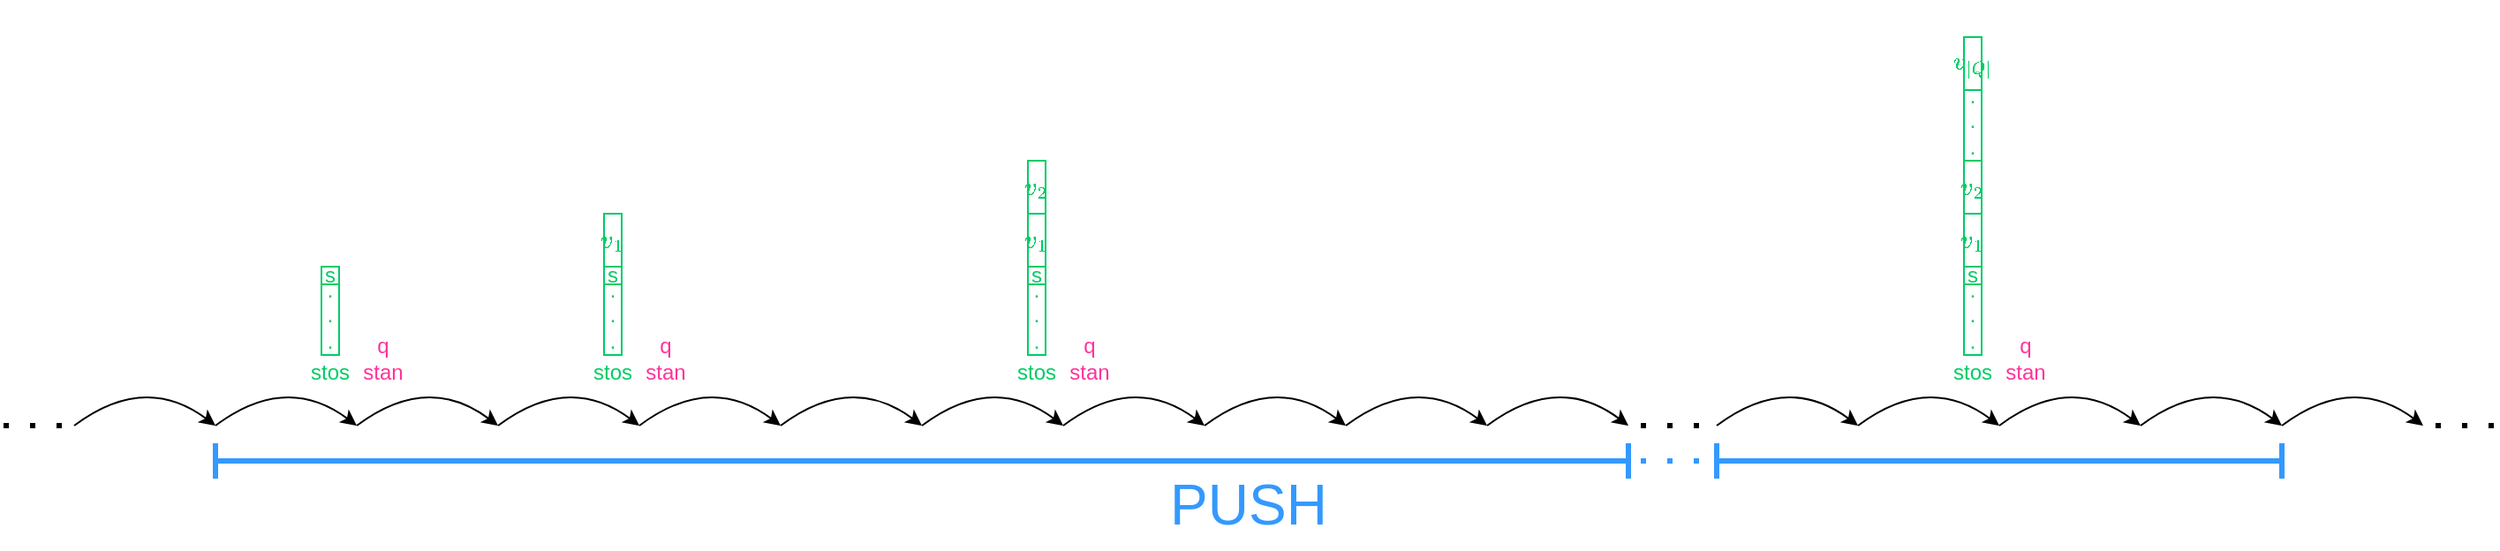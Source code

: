 <mxfile version="21.3.7" type="device">
  <diagram name="Page-1" id="bhvJnVRrWcaVfPpRuHXv">
    <mxGraphModel dx="1938" dy="1774" grid="1" gridSize="10" guides="1" tooltips="1" connect="1" arrows="1" fold="1" page="1" pageScale="1" pageWidth="850" pageHeight="1100" math="1" shadow="0">
      <root>
        <mxCell id="0" />
        <mxCell id="1" parent="0" />
        <mxCell id="uCDrTCdRoboydZvZlyPO-1" value="" style="endArrow=classic;html=1;curved=1;" parent="1" edge="1">
          <mxGeometry width="50" height="50" relative="1" as="geometry">
            <mxPoint x="40" y="220" as="sourcePoint" />
            <mxPoint x="120" y="220" as="targetPoint" />
            <Array as="points">
              <mxPoint x="80" y="190" />
            </Array>
          </mxGeometry>
        </mxCell>
        <mxCell id="uCDrTCdRoboydZvZlyPO-2" value="" style="endArrow=none;dashed=1;html=1;dashPattern=1 4;strokeWidth=3;rounded=0;" parent="1" edge="1">
          <mxGeometry width="50" height="50" relative="1" as="geometry">
            <mxPoint y="220" as="sourcePoint" />
            <mxPoint x="40" y="220" as="targetPoint" />
          </mxGeometry>
        </mxCell>
        <mxCell id="uCDrTCdRoboydZvZlyPO-3" value="" style="endArrow=classic;html=1;curved=1;" parent="1" edge="1">
          <mxGeometry width="50" height="50" relative="1" as="geometry">
            <mxPoint x="120" y="220" as="sourcePoint" />
            <mxPoint x="200" y="220" as="targetPoint" />
            <Array as="points">
              <mxPoint x="160" y="190" />
            </Array>
          </mxGeometry>
        </mxCell>
        <mxCell id="uCDrTCdRoboydZvZlyPO-4" value="" style="endArrow=classic;html=1;curved=1;" parent="1" edge="1">
          <mxGeometry width="50" height="50" relative="1" as="geometry">
            <mxPoint x="200" y="220" as="sourcePoint" />
            <mxPoint x="280" y="220" as="targetPoint" />
            <Array as="points">
              <mxPoint x="240" y="190" />
            </Array>
          </mxGeometry>
        </mxCell>
        <mxCell id="uCDrTCdRoboydZvZlyPO-5" value="" style="endArrow=classic;html=1;curved=1;" parent="1" edge="1">
          <mxGeometry width="50" height="50" relative="1" as="geometry">
            <mxPoint x="280" y="220" as="sourcePoint" />
            <mxPoint x="360" y="220" as="targetPoint" />
            <Array as="points">
              <mxPoint x="320" y="190" />
            </Array>
          </mxGeometry>
        </mxCell>
        <mxCell id="uCDrTCdRoboydZvZlyPO-6" value="" style="endArrow=classic;html=1;curved=1;" parent="1" edge="1">
          <mxGeometry width="50" height="50" relative="1" as="geometry">
            <mxPoint x="360" y="220" as="sourcePoint" />
            <mxPoint x="440" y="220" as="targetPoint" />
            <Array as="points">
              <mxPoint x="400" y="190" />
            </Array>
          </mxGeometry>
        </mxCell>
        <mxCell id="uCDrTCdRoboydZvZlyPO-7" value="" style="endArrow=classic;html=1;curved=1;" parent="1" edge="1">
          <mxGeometry width="50" height="50" relative="1" as="geometry">
            <mxPoint x="440" y="220" as="sourcePoint" />
            <mxPoint x="520" y="220" as="targetPoint" />
            <Array as="points">
              <mxPoint x="480" y="190" />
            </Array>
          </mxGeometry>
        </mxCell>
        <mxCell id="uCDrTCdRoboydZvZlyPO-8" value="" style="endArrow=classic;html=1;curved=1;" parent="1" edge="1">
          <mxGeometry width="50" height="50" relative="1" as="geometry">
            <mxPoint x="520" y="220" as="sourcePoint" />
            <mxPoint x="600" y="220" as="targetPoint" />
            <Array as="points">
              <mxPoint x="560" y="190" />
            </Array>
          </mxGeometry>
        </mxCell>
        <mxCell id="uCDrTCdRoboydZvZlyPO-9" value="" style="endArrow=classic;html=1;curved=1;" parent="1" edge="1">
          <mxGeometry width="50" height="50" relative="1" as="geometry">
            <mxPoint x="600" y="220" as="sourcePoint" />
            <mxPoint x="680" y="220" as="targetPoint" />
            <Array as="points">
              <mxPoint x="640" y="190" />
            </Array>
          </mxGeometry>
        </mxCell>
        <mxCell id="uCDrTCdRoboydZvZlyPO-10" value="" style="endArrow=classic;html=1;curved=1;" parent="1" edge="1">
          <mxGeometry width="50" height="50" relative="1" as="geometry">
            <mxPoint x="680" y="220" as="sourcePoint" />
            <mxPoint x="760" y="220" as="targetPoint" />
            <Array as="points">
              <mxPoint x="720" y="190" />
            </Array>
          </mxGeometry>
        </mxCell>
        <mxCell id="uCDrTCdRoboydZvZlyPO-11" value="" style="endArrow=classic;html=1;curved=1;" parent="1" edge="1">
          <mxGeometry width="50" height="50" relative="1" as="geometry">
            <mxPoint x="760" y="220" as="sourcePoint" />
            <mxPoint x="840" y="220" as="targetPoint" />
            <Array as="points">
              <mxPoint x="800" y="190" />
            </Array>
          </mxGeometry>
        </mxCell>
        <mxCell id="uCDrTCdRoboydZvZlyPO-12" value="" style="endArrow=classic;html=1;curved=1;" parent="1" edge="1">
          <mxGeometry width="50" height="50" relative="1" as="geometry">
            <mxPoint x="840" y="220" as="sourcePoint" />
            <mxPoint x="920" y="220" as="targetPoint" />
            <Array as="points">
              <mxPoint x="880" y="190" />
            </Array>
          </mxGeometry>
        </mxCell>
        <mxCell id="uCDrTCdRoboydZvZlyPO-13" value="" style="endArrow=classic;html=1;curved=1;" parent="1" edge="1">
          <mxGeometry width="50" height="50" relative="1" as="geometry">
            <mxPoint x="970" y="220" as="sourcePoint" />
            <mxPoint x="1050" y="220" as="targetPoint" />
            <Array as="points">
              <mxPoint x="1010" y="190" />
            </Array>
          </mxGeometry>
        </mxCell>
        <mxCell id="uCDrTCdRoboydZvZlyPO-14" value="" style="endArrow=classic;html=1;curved=1;" parent="1" edge="1">
          <mxGeometry width="50" height="50" relative="1" as="geometry">
            <mxPoint x="1050" y="220" as="sourcePoint" />
            <mxPoint x="1130" y="220" as="targetPoint" />
            <Array as="points">
              <mxPoint x="1090" y="190" />
            </Array>
          </mxGeometry>
        </mxCell>
        <mxCell id="uCDrTCdRoboydZvZlyPO-15" value="" style="endArrow=classic;html=1;curved=1;" parent="1" edge="1">
          <mxGeometry width="50" height="50" relative="1" as="geometry">
            <mxPoint x="1130" y="220" as="sourcePoint" />
            <mxPoint x="1210" y="220" as="targetPoint" />
            <Array as="points">
              <mxPoint x="1170" y="190" />
            </Array>
          </mxGeometry>
        </mxCell>
        <mxCell id="uCDrTCdRoboydZvZlyPO-16" value="" style="endArrow=classic;html=1;curved=1;" parent="1" edge="1">
          <mxGeometry width="50" height="50" relative="1" as="geometry">
            <mxPoint x="1210" y="220" as="sourcePoint" />
            <mxPoint x="1290" y="220" as="targetPoint" />
            <Array as="points">
              <mxPoint x="1250" y="190" />
            </Array>
          </mxGeometry>
        </mxCell>
        <mxCell id="uCDrTCdRoboydZvZlyPO-17" value="" style="endArrow=classic;html=1;curved=1;" parent="1" edge="1">
          <mxGeometry width="50" height="50" relative="1" as="geometry">
            <mxPoint x="1290" y="220" as="sourcePoint" />
            <mxPoint x="1370" y="220" as="targetPoint" />
            <Array as="points">
              <mxPoint x="1330" y="190" />
            </Array>
          </mxGeometry>
        </mxCell>
        <mxCell id="uCDrTCdRoboydZvZlyPO-18" value="" style="endArrow=none;dashed=1;html=1;dashPattern=1 4;strokeWidth=3;rounded=0;" parent="1" edge="1">
          <mxGeometry width="50" height="50" relative="1" as="geometry">
            <mxPoint x="1410" y="220" as="sourcePoint" />
            <mxPoint x="1370" y="220" as="targetPoint" />
          </mxGeometry>
        </mxCell>
        <mxCell id="uCDrTCdRoboydZvZlyPO-21" value="" style="shape=crossbar;whiteSpace=wrap;html=1;rounded=1;strokeWidth=3;strokeColor=#3399FF;" parent="1" vertex="1">
          <mxGeometry x="120" y="230" width="800" height="20" as="geometry" />
        </mxCell>
        <mxCell id="uCDrTCdRoboydZvZlyPO-22" value="PUSH" style="text;html=1;strokeColor=none;fillColor=none;align=center;verticalAlign=middle;whiteSpace=wrap;rounded=0;fontSize=32;fontColor=#3399FF;" parent="1" vertex="1">
          <mxGeometry x="640" y="240" width="130" height="50" as="geometry" />
        </mxCell>
        <mxCell id="uCDrTCdRoboydZvZlyPO-24" value="·&lt;br style=&quot;font-size: 12px;&quot;&gt;·&lt;br style=&quot;font-size: 12px;&quot;&gt;·" style="rounded=0;whiteSpace=wrap;html=1;strokeColor=#00CC66;labelBackgroundColor=none;fontColor=#00CC66;fontSize=12;" parent="1" vertex="1">
          <mxGeometry x="180" y="140" width="10" height="40" as="geometry" />
        </mxCell>
        <mxCell id="uCDrTCdRoboydZvZlyPO-25" value="s" style="rounded=0;whiteSpace=wrap;html=1;strokeColor=#00CC66;labelBackgroundColor=none;fontColor=#00CC66;fontSize=12;" parent="1" vertex="1">
          <mxGeometry x="180" y="130" width="10" height="10" as="geometry" />
        </mxCell>
        <mxCell id="uCDrTCdRoboydZvZlyPO-26" value="stos" style="text;html=1;strokeColor=none;fillColor=none;align=center;verticalAlign=middle;whiteSpace=wrap;rounded=0;fontColor=#00CC66;fontSize=12;" parent="1" vertex="1">
          <mxGeometry x="170" y="180" width="30" height="20" as="geometry" />
        </mxCell>
        <mxCell id="uCDrTCdRoboydZvZlyPO-27" value="stan" style="text;html=1;strokeColor=none;fillColor=none;align=center;verticalAlign=middle;whiteSpace=wrap;rounded=0;fontColor=#FF3399;fontSize=12;" parent="1" vertex="1">
          <mxGeometry x="200" y="180" width="30" height="20" as="geometry" />
        </mxCell>
        <mxCell id="uCDrTCdRoboydZvZlyPO-28" value="q" style="text;html=1;strokeColor=none;fillColor=none;align=center;verticalAlign=middle;whiteSpace=wrap;rounded=0;fontColor=#FF3399;fontSize=12;" parent="1" vertex="1">
          <mxGeometry x="210" y="170" width="10" height="10" as="geometry" />
        </mxCell>
        <mxCell id="uCDrTCdRoboydZvZlyPO-30" value="·&lt;br style=&quot;font-size: 12px;&quot;&gt;·&lt;br style=&quot;font-size: 12px;&quot;&gt;·" style="rounded=0;whiteSpace=wrap;html=1;strokeColor=#00CC66;labelBackgroundColor=none;fontColor=#00CC66;fontSize=12;" parent="1" vertex="1">
          <mxGeometry x="340" y="140" width="10" height="40" as="geometry" />
        </mxCell>
        <mxCell id="uCDrTCdRoboydZvZlyPO-31" value="s" style="rounded=0;whiteSpace=wrap;html=1;strokeColor=#00CC66;labelBackgroundColor=none;fontColor=#00CC66;fontSize=12;" parent="1" vertex="1">
          <mxGeometry x="340" y="130" width="10" height="10" as="geometry" />
        </mxCell>
        <mxCell id="uCDrTCdRoboydZvZlyPO-32" value="stos" style="text;html=1;strokeColor=none;fillColor=none;align=center;verticalAlign=middle;whiteSpace=wrap;rounded=0;fontColor=#00CC66;fontSize=12;" parent="1" vertex="1">
          <mxGeometry x="330" y="180" width="30" height="20" as="geometry" />
        </mxCell>
        <mxCell id="uCDrTCdRoboydZvZlyPO-33" value="stan" style="text;html=1;strokeColor=none;fillColor=none;align=center;verticalAlign=middle;whiteSpace=wrap;rounded=0;fontColor=#FF3399;fontSize=12;" parent="1" vertex="1">
          <mxGeometry x="360" y="180" width="30" height="20" as="geometry" />
        </mxCell>
        <mxCell id="uCDrTCdRoboydZvZlyPO-34" value="q" style="text;html=1;strokeColor=none;fillColor=none;align=center;verticalAlign=middle;whiteSpace=wrap;rounded=0;fontColor=#FF3399;fontSize=12;" parent="1" vertex="1">
          <mxGeometry x="370" y="170" width="10" height="10" as="geometry" />
        </mxCell>
        <mxCell id="uCDrTCdRoboydZvZlyPO-35" value="$$ v_{1} $$" style="rounded=0;whiteSpace=wrap;html=1;strokeColor=#00CC66;labelBackgroundColor=none;fontColor=#00CC66;fontSize=12;" parent="1" vertex="1">
          <mxGeometry x="340" y="100" width="10" height="30" as="geometry" />
        </mxCell>
        <mxCell id="mUGaom47AFbaPxwO7cgJ-8" value="·&lt;br style=&quot;font-size: 12px;&quot;&gt;·&lt;br style=&quot;font-size: 12px;&quot;&gt;·" style="rounded=0;whiteSpace=wrap;html=1;strokeColor=#00CC66;labelBackgroundColor=none;fontColor=#00CC66;fontSize=12;" vertex="1" parent="1">
          <mxGeometry x="580" y="140" width="10" height="40" as="geometry" />
        </mxCell>
        <mxCell id="mUGaom47AFbaPxwO7cgJ-9" value="s" style="rounded=0;whiteSpace=wrap;html=1;strokeColor=#00CC66;labelBackgroundColor=none;fontColor=#00CC66;fontSize=12;" vertex="1" parent="1">
          <mxGeometry x="580" y="130" width="10" height="10" as="geometry" />
        </mxCell>
        <mxCell id="mUGaom47AFbaPxwO7cgJ-10" value="stos" style="text;html=1;strokeColor=none;fillColor=none;align=center;verticalAlign=middle;whiteSpace=wrap;rounded=0;fontColor=#00CC66;fontSize=12;" vertex="1" parent="1">
          <mxGeometry x="570" y="180" width="30" height="20" as="geometry" />
        </mxCell>
        <mxCell id="mUGaom47AFbaPxwO7cgJ-11" value="stan" style="text;html=1;strokeColor=none;fillColor=none;align=center;verticalAlign=middle;whiteSpace=wrap;rounded=0;fontColor=#FF3399;fontSize=12;" vertex="1" parent="1">
          <mxGeometry x="600" y="180" width="30" height="20" as="geometry" />
        </mxCell>
        <mxCell id="mUGaom47AFbaPxwO7cgJ-12" value="q" style="text;html=1;strokeColor=none;fillColor=none;align=center;verticalAlign=middle;whiteSpace=wrap;rounded=0;fontColor=#FF3399;fontSize=12;" vertex="1" parent="1">
          <mxGeometry x="610" y="170" width="10" height="10" as="geometry" />
        </mxCell>
        <mxCell id="mUGaom47AFbaPxwO7cgJ-13" value="$$ v_{1} $$" style="rounded=0;whiteSpace=wrap;html=1;strokeColor=#00CC66;labelBackgroundColor=none;fontColor=#00CC66;fontSize=12;" vertex="1" parent="1">
          <mxGeometry x="580" y="100" width="10" height="30" as="geometry" />
        </mxCell>
        <mxCell id="mUGaom47AFbaPxwO7cgJ-14" value="$$ v_{2} $$" style="rounded=0;whiteSpace=wrap;html=1;strokeColor=#00CC66;labelBackgroundColor=none;fontColor=#00CC66;fontSize=12;" vertex="1" parent="1">
          <mxGeometry x="580" y="70" width="10" height="30" as="geometry" />
        </mxCell>
        <mxCell id="mUGaom47AFbaPxwO7cgJ-15" value="·&lt;br style=&quot;font-size: 12px;&quot;&gt;·&lt;br style=&quot;font-size: 12px;&quot;&gt;·" style="rounded=0;whiteSpace=wrap;html=1;strokeColor=#00CC66;labelBackgroundColor=none;fontColor=#00CC66;fontSize=12;" vertex="1" parent="1">
          <mxGeometry x="1110" y="140" width="10" height="40" as="geometry" />
        </mxCell>
        <mxCell id="mUGaom47AFbaPxwO7cgJ-16" value="s" style="rounded=0;whiteSpace=wrap;html=1;strokeColor=#00CC66;labelBackgroundColor=none;fontColor=#00CC66;fontSize=12;" vertex="1" parent="1">
          <mxGeometry x="1110" y="130" width="10" height="10" as="geometry" />
        </mxCell>
        <mxCell id="mUGaom47AFbaPxwO7cgJ-17" value="stos" style="text;html=1;strokeColor=none;fillColor=none;align=center;verticalAlign=middle;whiteSpace=wrap;rounded=0;fontColor=#00CC66;fontSize=12;" vertex="1" parent="1">
          <mxGeometry x="1100" y="180" width="30" height="20" as="geometry" />
        </mxCell>
        <mxCell id="mUGaom47AFbaPxwO7cgJ-18" value="stan" style="text;html=1;strokeColor=none;fillColor=none;align=center;verticalAlign=middle;whiteSpace=wrap;rounded=0;fontColor=#FF3399;fontSize=12;" vertex="1" parent="1">
          <mxGeometry x="1130" y="180" width="30" height="20" as="geometry" />
        </mxCell>
        <mxCell id="mUGaom47AFbaPxwO7cgJ-19" value="q" style="text;html=1;strokeColor=none;fillColor=none;align=center;verticalAlign=middle;whiteSpace=wrap;rounded=0;fontColor=#FF3399;fontSize=12;" vertex="1" parent="1">
          <mxGeometry x="1140" y="170" width="10" height="10" as="geometry" />
        </mxCell>
        <mxCell id="mUGaom47AFbaPxwO7cgJ-20" value="$$ v_{1} $$" style="rounded=0;whiteSpace=wrap;html=1;strokeColor=#00CC66;labelBackgroundColor=none;fontColor=#00CC66;fontSize=12;" vertex="1" parent="1">
          <mxGeometry x="1110" y="100" width="10" height="30" as="geometry" />
        </mxCell>
        <mxCell id="mUGaom47AFbaPxwO7cgJ-21" value="$$ v_{2} $$" style="rounded=0;whiteSpace=wrap;html=1;strokeColor=#00CC66;labelBackgroundColor=none;fontColor=#00CC66;fontSize=12;" vertex="1" parent="1">
          <mxGeometry x="1110" y="70" width="10" height="30" as="geometry" />
        </mxCell>
        <mxCell id="mUGaom47AFbaPxwO7cgJ-22" value="·&lt;br style=&quot;font-size: 12px;&quot;&gt;·&lt;br style=&quot;font-size: 12px;&quot;&gt;·" style="rounded=0;whiteSpace=wrap;html=1;strokeColor=#00CC66;labelBackgroundColor=none;fontColor=#00CC66;fontSize=12;" vertex="1" parent="1">
          <mxGeometry x="1110" y="30" width="10" height="40" as="geometry" />
        </mxCell>
        <mxCell id="mUGaom47AFbaPxwO7cgJ-23" value="$$ v_{\left| Q \right|} $$" style="rounded=0;whiteSpace=wrap;html=1;strokeColor=#00CC66;labelBackgroundColor=none;fontColor=#00CC66;fontSize=12;align=center;" vertex="1" parent="1">
          <mxGeometry x="1110" width="10" height="30" as="geometry" />
        </mxCell>
        <mxCell id="mUGaom47AFbaPxwO7cgJ-24" value="" style="endArrow=none;dashed=1;html=1;dashPattern=1 4;strokeWidth=3;rounded=0;" edge="1" parent="1">
          <mxGeometry width="50" height="50" relative="1" as="geometry">
            <mxPoint x="960" y="220" as="sourcePoint" />
            <mxPoint x="920" y="220" as="targetPoint" />
          </mxGeometry>
        </mxCell>
        <mxCell id="mUGaom47AFbaPxwO7cgJ-25" value="" style="shape=crossbar;whiteSpace=wrap;html=1;rounded=1;strokeWidth=3;strokeColor=#3399FF;" vertex="1" parent="1">
          <mxGeometry x="970" y="230" width="320" height="20" as="geometry" />
        </mxCell>
        <mxCell id="mUGaom47AFbaPxwO7cgJ-26" value="" style="endArrow=none;dashed=1;html=1;dashPattern=1 4;strokeWidth=3;rounded=0;strokeColor=#3399FF;" edge="1" parent="1">
          <mxGeometry width="50" height="50" relative="1" as="geometry">
            <mxPoint x="960" y="240" as="sourcePoint" />
            <mxPoint x="920" y="240" as="targetPoint" />
          </mxGeometry>
        </mxCell>
      </root>
    </mxGraphModel>
  </diagram>
</mxfile>
